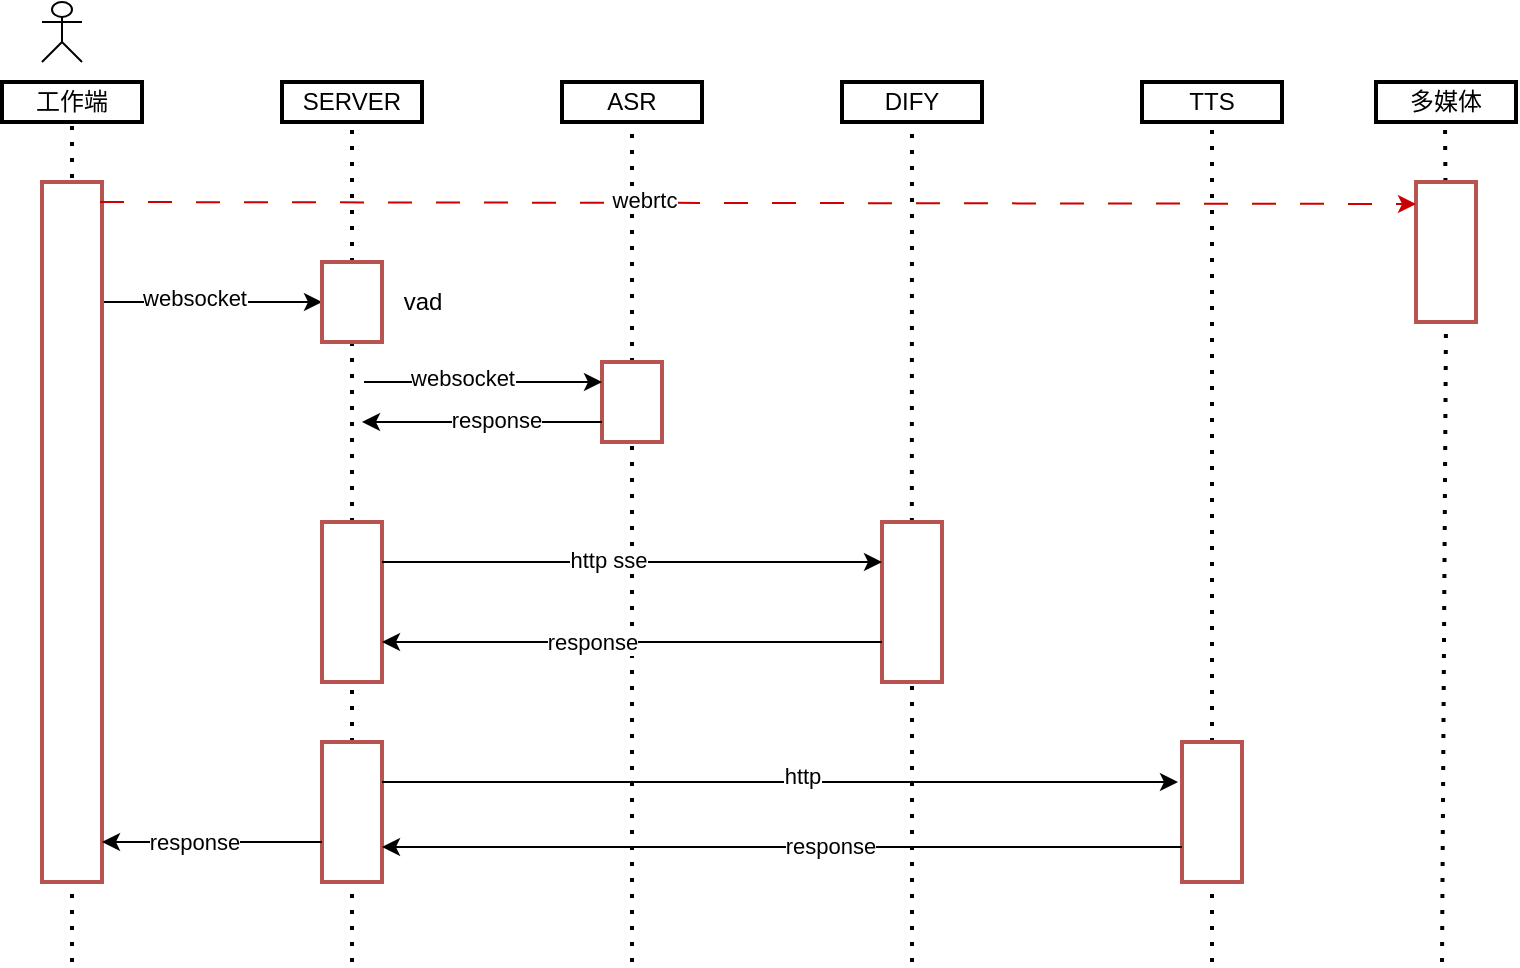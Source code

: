 <mxfile version="27.0.6">
  <diagram name="第 1 页" id="j_TaxyUEMeLFeXK7EujY">
    <mxGraphModel dx="856" dy="620" grid="1" gridSize="10" guides="1" tooltips="1" connect="1" arrows="1" fold="1" page="1" pageScale="1" pageWidth="827" pageHeight="1169" math="0" shadow="0">
      <root>
        <mxCell id="0" />
        <mxCell id="1" parent="0" />
        <mxCell id="S2aKsC0YRiiLuyDRzjJa-1" value="工作端" style="rounded=0;whiteSpace=wrap;html=1;strokeWidth=2;" parent="1" vertex="1">
          <mxGeometry x="70" y="100" width="70" height="20" as="geometry" />
        </mxCell>
        <mxCell id="S2aKsC0YRiiLuyDRzjJa-2" value="" style="shape=umlActor;verticalLabelPosition=bottom;verticalAlign=top;html=1;outlineConnect=0;" parent="1" vertex="1">
          <mxGeometry x="90" y="60" width="20" height="30" as="geometry" />
        </mxCell>
        <mxCell id="S2aKsC0YRiiLuyDRzjJa-4" value="" style="endArrow=none;dashed=1;html=1;dashPattern=1 3;strokeWidth=2;rounded=0;entryX=0.5;entryY=1;entryDx=0;entryDy=0;" parent="1" edge="1" target="S2aKsC0YRiiLuyDRzjJa-1">
          <mxGeometry width="50" height="50" relative="1" as="geometry">
            <mxPoint x="105" y="540" as="sourcePoint" />
            <mxPoint x="104.5" y="140" as="targetPoint" />
          </mxGeometry>
        </mxCell>
        <mxCell id="S2aKsC0YRiiLuyDRzjJa-5" value="" style="rounded=0;whiteSpace=wrap;html=1;fillColor=default;strokeColor=#b85450;strokeWidth=2;" parent="1" vertex="1">
          <mxGeometry x="90" y="150" width="30" height="350" as="geometry" />
        </mxCell>
        <mxCell id="S2aKsC0YRiiLuyDRzjJa-6" value="SERVER" style="rounded=0;whiteSpace=wrap;html=1;strokeWidth=2;" parent="1" vertex="1">
          <mxGeometry x="210" y="100" width="70" height="20" as="geometry" />
        </mxCell>
        <mxCell id="S2aKsC0YRiiLuyDRzjJa-8" value="" style="endArrow=none;dashed=1;html=1;dashPattern=1 3;strokeWidth=2;rounded=0;entryX=0.5;entryY=1;entryDx=0;entryDy=0;" parent="1" source="S2aKsC0YRiiLuyDRzjJa-9" edge="1" target="S2aKsC0YRiiLuyDRzjJa-6">
          <mxGeometry width="50" height="50" relative="1" as="geometry">
            <mxPoint x="245" y="540" as="sourcePoint" />
            <mxPoint x="244.5" y="140" as="targetPoint" />
          </mxGeometry>
        </mxCell>
        <mxCell id="S2aKsC0YRiiLuyDRzjJa-10" value="ASR" style="rounded=0;whiteSpace=wrap;html=1;strokeWidth=2;" parent="1" vertex="1">
          <mxGeometry x="350" y="100" width="70" height="20" as="geometry" />
        </mxCell>
        <mxCell id="S2aKsC0YRiiLuyDRzjJa-11" value="" style="endArrow=none;dashed=1;html=1;dashPattern=1 3;strokeWidth=2;rounded=0;entryX=0.5;entryY=1;entryDx=0;entryDy=0;" parent="1" source="S2aKsC0YRiiLuyDRzjJa-12" edge="1" target="S2aKsC0YRiiLuyDRzjJa-10">
          <mxGeometry width="50" height="50" relative="1" as="geometry">
            <mxPoint x="385" y="540" as="sourcePoint" />
            <mxPoint x="384.5" y="140" as="targetPoint" />
          </mxGeometry>
        </mxCell>
        <mxCell id="S2aKsC0YRiiLuyDRzjJa-13" value="DIFY" style="rounded=0;whiteSpace=wrap;html=1;strokeWidth=2;" parent="1" vertex="1">
          <mxGeometry x="490" y="100" width="70" height="20" as="geometry" />
        </mxCell>
        <mxCell id="S2aKsC0YRiiLuyDRzjJa-14" value="" style="endArrow=none;dashed=1;html=1;dashPattern=1 3;strokeWidth=2;rounded=0;entryX=0.5;entryY=1;entryDx=0;entryDy=0;" parent="1" edge="1" target="S2aKsC0YRiiLuyDRzjJa-13">
          <mxGeometry width="50" height="50" relative="1" as="geometry">
            <mxPoint x="524.929" y="320" as="sourcePoint" />
            <mxPoint x="524.5" y="140" as="targetPoint" />
          </mxGeometry>
        </mxCell>
        <mxCell id="S2aKsC0YRiiLuyDRzjJa-16" value="TTS" style="rounded=0;whiteSpace=wrap;html=1;strokeWidth=2;" parent="1" vertex="1">
          <mxGeometry x="640" y="100" width="70" height="20" as="geometry" />
        </mxCell>
        <mxCell id="S2aKsC0YRiiLuyDRzjJa-17" value="" style="endArrow=none;dashed=1;html=1;dashPattern=1 3;strokeWidth=2;rounded=0;entryX=0.5;entryY=1;entryDx=0;entryDy=0;" parent="1" source="S2aKsC0YRiiLuyDRzjJa-18" edge="1" target="S2aKsC0YRiiLuyDRzjJa-16">
          <mxGeometry width="50" height="50" relative="1" as="geometry">
            <mxPoint x="675" y="540" as="sourcePoint" />
            <mxPoint x="674.5" y="140" as="targetPoint" />
          </mxGeometry>
        </mxCell>
        <mxCell id="S2aKsC0YRiiLuyDRzjJa-19" value="" style="endArrow=classic;html=1;rounded=0;entryX=0;entryY=0.5;entryDx=0;entryDy=0;" parent="1" target="S2aKsC0YRiiLuyDRzjJa-9" edge="1">
          <mxGeometry width="50" height="50" relative="1" as="geometry">
            <mxPoint x="121" y="210" as="sourcePoint" />
            <mxPoint x="233.99" y="212.02" as="targetPoint" />
          </mxGeometry>
        </mxCell>
        <mxCell id="S2aKsC0YRiiLuyDRzjJa-20" value="websocket" style="edgeLabel;html=1;align=center;verticalAlign=middle;resizable=0;points=[];" parent="S2aKsC0YRiiLuyDRzjJa-19" vertex="1" connectable="0">
          <mxGeometry x="-0.175" y="2" relative="1" as="geometry">
            <mxPoint as="offset" />
          </mxGeometry>
        </mxCell>
        <mxCell id="S2aKsC0YRiiLuyDRzjJa-21" value="" style="endArrow=none;dashed=1;html=1;dashPattern=1 3;strokeWidth=2;rounded=0;" parent="1" source="S2aKsC0YRiiLuyDRzjJa-28" target="S2aKsC0YRiiLuyDRzjJa-9" edge="1">
          <mxGeometry width="50" height="50" relative="1" as="geometry">
            <mxPoint x="245" y="540" as="sourcePoint" />
            <mxPoint x="244.5" y="140" as="targetPoint" />
          </mxGeometry>
        </mxCell>
        <mxCell id="S2aKsC0YRiiLuyDRzjJa-9" value="" style="rounded=0;whiteSpace=wrap;html=1;fillColor=default;strokeColor=#b85450;strokeWidth=2;" parent="1" vertex="1">
          <mxGeometry x="230" y="190" width="30" height="40" as="geometry" />
        </mxCell>
        <mxCell id="S2aKsC0YRiiLuyDRzjJa-22" value="vad" style="text;html=1;align=center;verticalAlign=middle;resizable=0;points=[];autosize=1;strokeColor=none;fillColor=none;" parent="1" vertex="1">
          <mxGeometry x="260" y="195" width="40" height="30" as="geometry" />
        </mxCell>
        <mxCell id="S2aKsC0YRiiLuyDRzjJa-23" value="" style="endArrow=none;dashed=1;html=1;dashPattern=1 3;strokeWidth=2;rounded=0;" parent="1" target="S2aKsC0YRiiLuyDRzjJa-12" edge="1">
          <mxGeometry width="50" height="50" relative="1" as="geometry">
            <mxPoint x="385" y="540" as="sourcePoint" />
            <mxPoint x="384.5" y="140" as="targetPoint" />
          </mxGeometry>
        </mxCell>
        <mxCell id="S2aKsC0YRiiLuyDRzjJa-12" value="" style="rounded=0;whiteSpace=wrap;html=1;fillColor=default;strokeColor=#b85450;strokeWidth=2;" parent="1" vertex="1">
          <mxGeometry x="370" y="240" width="30" height="40" as="geometry" />
        </mxCell>
        <mxCell id="S2aKsC0YRiiLuyDRzjJa-24" value="" style="endArrow=classic;html=1;rounded=0;entryX=0;entryY=0.5;entryDx=0;entryDy=0;" parent="1" edge="1">
          <mxGeometry width="50" height="50" relative="1" as="geometry">
            <mxPoint x="251" y="250" as="sourcePoint" />
            <mxPoint x="370" y="250" as="targetPoint" />
          </mxGeometry>
        </mxCell>
        <mxCell id="S2aKsC0YRiiLuyDRzjJa-25" value="websocket" style="edgeLabel;html=1;align=center;verticalAlign=middle;resizable=0;points=[];" parent="S2aKsC0YRiiLuyDRzjJa-24" vertex="1" connectable="0">
          <mxGeometry x="-0.175" y="2" relative="1" as="geometry">
            <mxPoint as="offset" />
          </mxGeometry>
        </mxCell>
        <mxCell id="S2aKsC0YRiiLuyDRzjJa-26" value="" style="endArrow=classic;html=1;rounded=0;" parent="1" edge="1">
          <mxGeometry width="50" height="50" relative="1" as="geometry">
            <mxPoint x="370" y="270" as="sourcePoint" />
            <mxPoint x="250" y="270" as="targetPoint" />
          </mxGeometry>
        </mxCell>
        <mxCell id="S2aKsC0YRiiLuyDRzjJa-27" value="response" style="edgeLabel;html=1;align=center;verticalAlign=middle;resizable=0;points=[];" parent="S2aKsC0YRiiLuyDRzjJa-26" vertex="1" connectable="0">
          <mxGeometry x="-0.117" y="-1" relative="1" as="geometry">
            <mxPoint as="offset" />
          </mxGeometry>
        </mxCell>
        <mxCell id="S2aKsC0YRiiLuyDRzjJa-29" value="" style="endArrow=none;dashed=1;html=1;dashPattern=1 3;strokeWidth=2;rounded=0;" parent="1" source="S2aKsC0YRiiLuyDRzjJa-36" target="S2aKsC0YRiiLuyDRzjJa-28" edge="1">
          <mxGeometry width="50" height="50" relative="1" as="geometry">
            <mxPoint x="245" y="540" as="sourcePoint" />
            <mxPoint x="245" y="230" as="targetPoint" />
          </mxGeometry>
        </mxCell>
        <mxCell id="S2aKsC0YRiiLuyDRzjJa-28" value="" style="rounded=0;whiteSpace=wrap;html=1;fillColor=default;strokeColor=#b85450;strokeWidth=2;" parent="1" vertex="1">
          <mxGeometry x="230" y="320" width="30" height="80" as="geometry" />
        </mxCell>
        <mxCell id="S2aKsC0YRiiLuyDRzjJa-30" value="" style="endArrow=none;dashed=1;html=1;dashPattern=1 3;strokeWidth=2;rounded=0;" parent="1" edge="1">
          <mxGeometry width="50" height="50" relative="1" as="geometry">
            <mxPoint x="525" y="540" as="sourcePoint" />
            <mxPoint x="525" y="380" as="targetPoint" />
          </mxGeometry>
        </mxCell>
        <mxCell id="S2aKsC0YRiiLuyDRzjJa-31" value="" style="rounded=0;whiteSpace=wrap;html=1;fillColor=default;strokeColor=#b85450;strokeWidth=2;" parent="1" vertex="1">
          <mxGeometry x="510" y="320" width="30" height="80" as="geometry" />
        </mxCell>
        <mxCell id="S2aKsC0YRiiLuyDRzjJa-32" value="" style="endArrow=classic;html=1;rounded=0;exitX=1;exitY=0.25;exitDx=0;exitDy=0;entryX=0;entryY=0.25;entryDx=0;entryDy=0;" parent="1" source="S2aKsC0YRiiLuyDRzjJa-28" target="S2aKsC0YRiiLuyDRzjJa-31" edge="1">
          <mxGeometry width="50" height="50" relative="1" as="geometry">
            <mxPoint x="260" y="350" as="sourcePoint" />
            <mxPoint x="310" y="300" as="targetPoint" />
          </mxGeometry>
        </mxCell>
        <mxCell id="S2aKsC0YRiiLuyDRzjJa-33" value="http sse" style="edgeLabel;html=1;align=center;verticalAlign=middle;resizable=0;points=[];" parent="S2aKsC0YRiiLuyDRzjJa-32" vertex="1" connectable="0">
          <mxGeometry x="-0.096" y="1" relative="1" as="geometry">
            <mxPoint as="offset" />
          </mxGeometry>
        </mxCell>
        <mxCell id="S2aKsC0YRiiLuyDRzjJa-34" value="" style="endArrow=classic;html=1;rounded=0;exitX=0;exitY=0.75;exitDx=0;exitDy=0;" parent="1" source="S2aKsC0YRiiLuyDRzjJa-31" edge="1">
          <mxGeometry width="50" height="50" relative="1" as="geometry">
            <mxPoint x="380" y="380" as="sourcePoint" />
            <mxPoint x="260" y="380" as="targetPoint" />
          </mxGeometry>
        </mxCell>
        <mxCell id="S2aKsC0YRiiLuyDRzjJa-45" value="response" style="edgeLabel;html=1;align=center;verticalAlign=middle;resizable=0;points=[];" parent="S2aKsC0YRiiLuyDRzjJa-34" vertex="1" connectable="0">
          <mxGeometry x="0.16" relative="1" as="geometry">
            <mxPoint as="offset" />
          </mxGeometry>
        </mxCell>
        <mxCell id="S2aKsC0YRiiLuyDRzjJa-37" value="" style="endArrow=none;dashed=1;html=1;dashPattern=1 3;strokeWidth=2;rounded=0;" parent="1" target="S2aKsC0YRiiLuyDRzjJa-36" edge="1">
          <mxGeometry width="50" height="50" relative="1" as="geometry">
            <mxPoint x="245" y="540" as="sourcePoint" />
            <mxPoint x="245" y="400" as="targetPoint" />
          </mxGeometry>
        </mxCell>
        <mxCell id="S2aKsC0YRiiLuyDRzjJa-36" value="" style="rounded=0;whiteSpace=wrap;html=1;fillColor=default;strokeColor=#b85450;strokeWidth=2;" parent="1" vertex="1">
          <mxGeometry x="230" y="430" width="30" height="70" as="geometry" />
        </mxCell>
        <mxCell id="S2aKsC0YRiiLuyDRzjJa-38" value="" style="endArrow=none;dashed=1;html=1;dashPattern=1 3;strokeWidth=2;rounded=0;" parent="1" target="S2aKsC0YRiiLuyDRzjJa-18" edge="1">
          <mxGeometry width="50" height="50" relative="1" as="geometry">
            <mxPoint x="675" y="540" as="sourcePoint" />
            <mxPoint x="674.5" y="140" as="targetPoint" />
          </mxGeometry>
        </mxCell>
        <mxCell id="S2aKsC0YRiiLuyDRzjJa-18" value="" style="rounded=0;whiteSpace=wrap;html=1;fillColor=default;strokeColor=#b85450;strokeWidth=2;" parent="1" vertex="1">
          <mxGeometry x="660" y="430" width="30" height="70" as="geometry" />
        </mxCell>
        <mxCell id="S2aKsC0YRiiLuyDRzjJa-39" value="" style="endArrow=classic;html=1;rounded=0;exitX=1;exitY=0.25;exitDx=0;exitDy=0;" parent="1" edge="1">
          <mxGeometry width="50" height="50" relative="1" as="geometry">
            <mxPoint x="260" y="450" as="sourcePoint" />
            <mxPoint x="658" y="450" as="targetPoint" />
          </mxGeometry>
        </mxCell>
        <mxCell id="S2aKsC0YRiiLuyDRzjJa-44" value="http" style="edgeLabel;html=1;align=center;verticalAlign=middle;resizable=0;points=[];" parent="S2aKsC0YRiiLuyDRzjJa-39" vertex="1" connectable="0">
          <mxGeometry x="0.055" y="3" relative="1" as="geometry">
            <mxPoint as="offset" />
          </mxGeometry>
        </mxCell>
        <mxCell id="S2aKsC0YRiiLuyDRzjJa-41" value="" style="endArrow=classic;html=1;rounded=0;exitX=0;exitY=0.75;exitDx=0;exitDy=0;entryX=1;entryY=0.75;entryDx=0;entryDy=0;" parent="1" source="S2aKsC0YRiiLuyDRzjJa-18" target="S2aKsC0YRiiLuyDRzjJa-36" edge="1">
          <mxGeometry width="50" height="50" relative="1" as="geometry">
            <mxPoint x="510" y="480" as="sourcePoint" />
            <mxPoint x="260" y="480" as="targetPoint" />
          </mxGeometry>
        </mxCell>
        <mxCell id="S2aKsC0YRiiLuyDRzjJa-42" value="response" style="edgeLabel;html=1;align=center;verticalAlign=middle;resizable=0;points=[];" parent="S2aKsC0YRiiLuyDRzjJa-41" vertex="1" connectable="0">
          <mxGeometry x="-0.117" y="-1" relative="1" as="geometry">
            <mxPoint as="offset" />
          </mxGeometry>
        </mxCell>
        <mxCell id="S2aKsC0YRiiLuyDRzjJa-48" value="" style="endArrow=classic;html=1;rounded=0;" parent="1" edge="1">
          <mxGeometry width="50" height="50" relative="1" as="geometry">
            <mxPoint x="230" y="480" as="sourcePoint" />
            <mxPoint x="120" y="480" as="targetPoint" />
          </mxGeometry>
        </mxCell>
        <mxCell id="S2aKsC0YRiiLuyDRzjJa-49" value="response" style="edgeLabel;html=1;align=center;verticalAlign=middle;resizable=0;points=[];" parent="S2aKsC0YRiiLuyDRzjJa-48" vertex="1" connectable="0">
          <mxGeometry x="0.16" relative="1" as="geometry">
            <mxPoint as="offset" />
          </mxGeometry>
        </mxCell>
        <mxCell id="NDynxRcPPiEc00kVFiLR-3" value="多媒体" style="rounded=0;whiteSpace=wrap;html=1;strokeWidth=2;" vertex="1" parent="1">
          <mxGeometry x="757" y="100" width="70" height="20" as="geometry" />
        </mxCell>
        <mxCell id="NDynxRcPPiEc00kVFiLR-4" value="" style="endArrow=none;dashed=1;html=1;dashPattern=1 3;strokeWidth=2;rounded=0;entryX=0.5;entryY=1;entryDx=0;entryDy=0;" edge="1" parent="1" source="NDynxRcPPiEc00kVFiLR-7">
          <mxGeometry width="50" height="50" relative="1" as="geometry">
            <mxPoint x="790" y="540" as="sourcePoint" />
            <mxPoint x="791.5" y="120" as="targetPoint" />
          </mxGeometry>
        </mxCell>
        <mxCell id="NDynxRcPPiEc00kVFiLR-8" value="" style="endArrow=none;dashed=1;html=1;dashPattern=1 3;strokeWidth=2;rounded=0;entryX=0.5;entryY=1;entryDx=0;entryDy=0;" edge="1" parent="1" target="NDynxRcPPiEc00kVFiLR-7">
          <mxGeometry width="50" height="50" relative="1" as="geometry">
            <mxPoint x="790" y="540" as="sourcePoint" />
            <mxPoint x="791.5" y="120" as="targetPoint" />
          </mxGeometry>
        </mxCell>
        <mxCell id="NDynxRcPPiEc00kVFiLR-7" value="" style="rounded=0;whiteSpace=wrap;html=1;fillColor=default;strokeColor=#b85450;strokeWidth=2;" vertex="1" parent="1">
          <mxGeometry x="777" y="150" width="30" height="70" as="geometry" />
        </mxCell>
        <mxCell id="NDynxRcPPiEc00kVFiLR-10" value="" style="endArrow=classic;html=1;rounded=0;entryX=0.033;entryY=0.157;entryDx=0;entryDy=0;entryPerimeter=0;dashed=1;dashPattern=12 12;strokeColor=#CC0000;" edge="1" parent="1">
          <mxGeometry width="50" height="50" relative="1" as="geometry">
            <mxPoint x="119.01" y="160" as="sourcePoint" />
            <mxPoint x="777" y="160.99" as="targetPoint" />
          </mxGeometry>
        </mxCell>
        <mxCell id="NDynxRcPPiEc00kVFiLR-11" value="webrtc" style="edgeLabel;html=1;align=center;verticalAlign=middle;resizable=0;points=[];" vertex="1" connectable="0" parent="NDynxRcPPiEc00kVFiLR-10">
          <mxGeometry x="-0.175" y="2" relative="1" as="geometry">
            <mxPoint as="offset" />
          </mxGeometry>
        </mxCell>
      </root>
    </mxGraphModel>
  </diagram>
</mxfile>
